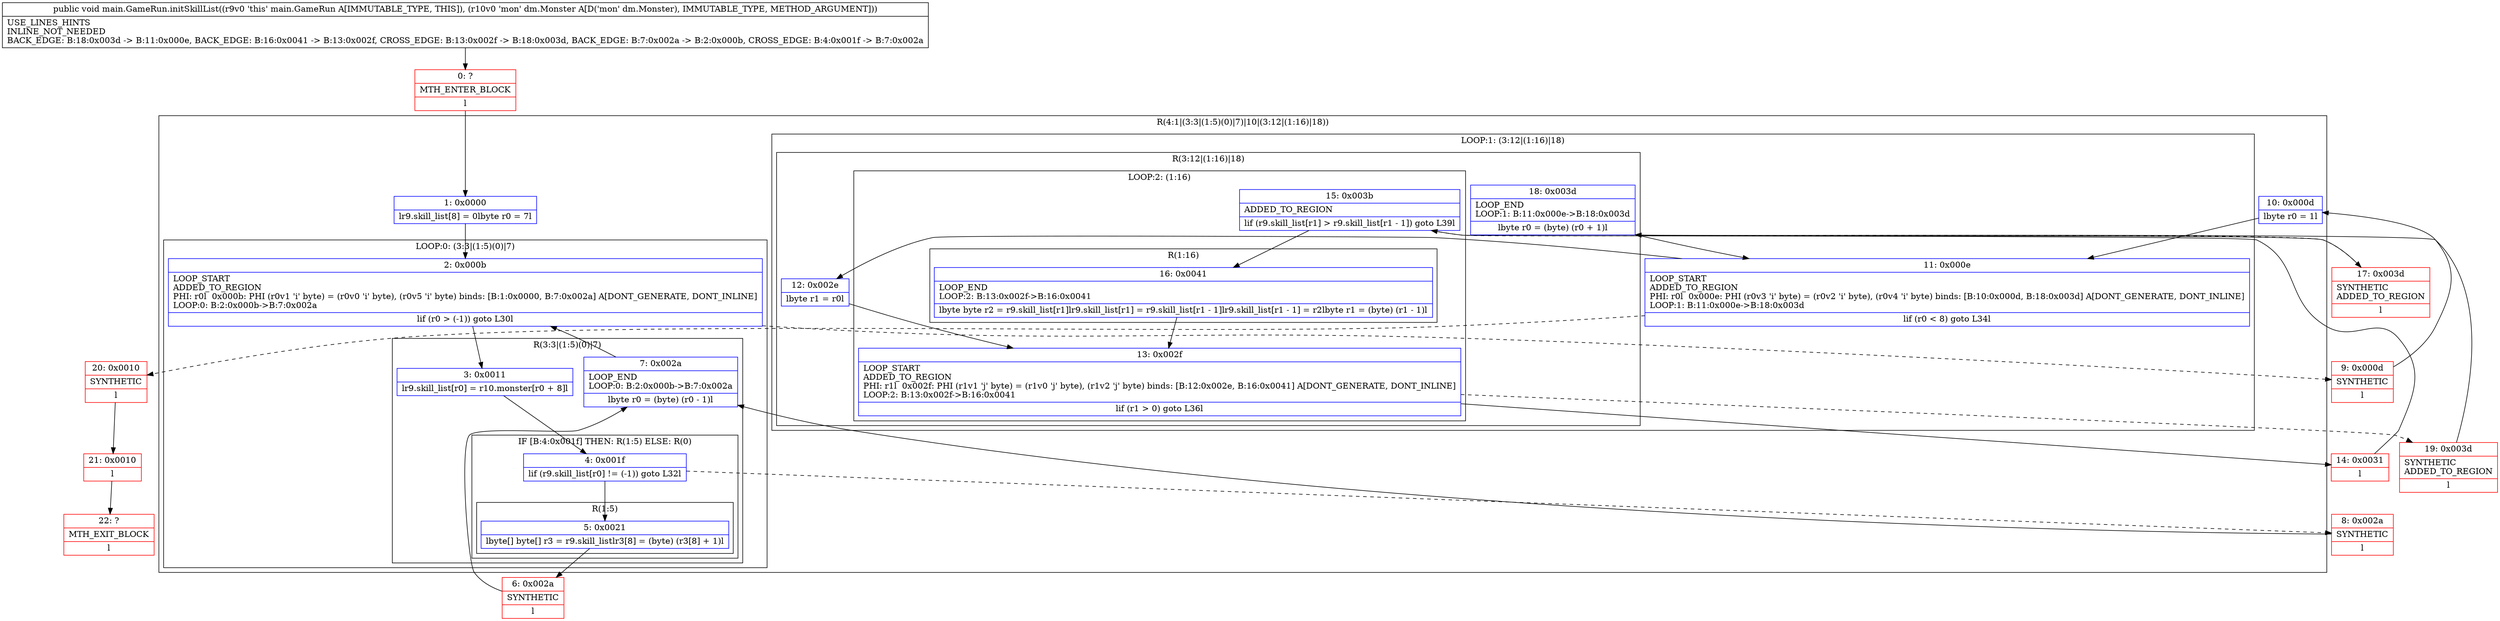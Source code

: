 digraph "CFG formain.GameRun.initSkillList(Ldm\/Monster;)V" {
subgraph cluster_Region_671899822 {
label = "R(4:1|(3:3|(1:5)(0)|7)|10|(3:12|(1:16)|18))";
node [shape=record,color=blue];
Node_1 [shape=record,label="{1\:\ 0x0000|lr9.skill_list[8] = 0lbyte r0 = 7l}"];
subgraph cluster_LoopRegion_1346853399 {
label = "LOOP:0: (3:3|(1:5)(0)|7)";
node [shape=record,color=blue];
Node_2 [shape=record,label="{2\:\ 0x000b|LOOP_START\lADDED_TO_REGION\lPHI: r0l  0x000b: PHI (r0v1 'i' byte) = (r0v0 'i' byte), (r0v5 'i' byte) binds: [B:1:0x0000, B:7:0x002a] A[DONT_GENERATE, DONT_INLINE]\lLOOP:0: B:2:0x000b\-\>B:7:0x002a\l|lif (r0 \> (\-1)) goto L30l}"];
subgraph cluster_Region_1822043296 {
label = "R(3:3|(1:5)(0)|7)";
node [shape=record,color=blue];
Node_3 [shape=record,label="{3\:\ 0x0011|lr9.skill_list[r0] = r10.monster[r0 + 8]l}"];
subgraph cluster_IfRegion_889999247 {
label = "IF [B:4:0x001f] THEN: R(1:5) ELSE: R(0)";
node [shape=record,color=blue];
Node_4 [shape=record,label="{4\:\ 0x001f|lif (r9.skill_list[r0] != (\-1)) goto L32l}"];
subgraph cluster_Region_1913695402 {
label = "R(1:5)";
node [shape=record,color=blue];
Node_5 [shape=record,label="{5\:\ 0x0021|lbyte[] byte[] r3 = r9.skill_listlr3[8] = (byte) (r3[8] + 1)l}"];
}
subgraph cluster_Region_1718047475 {
label = "R(0)";
node [shape=record,color=blue];
}
}
Node_7 [shape=record,label="{7\:\ 0x002a|LOOP_END\lLOOP:0: B:2:0x000b\-\>B:7:0x002a\l|lbyte r0 = (byte) (r0 \- 1)l}"];
}
}
Node_10 [shape=record,label="{10\:\ 0x000d|lbyte r0 = 1l}"];
subgraph cluster_LoopRegion_2119061648 {
label = "LOOP:1: (3:12|(1:16)|18)";
node [shape=record,color=blue];
Node_11 [shape=record,label="{11\:\ 0x000e|LOOP_START\lADDED_TO_REGION\lPHI: r0l  0x000e: PHI (r0v3 'i' byte) = (r0v2 'i' byte), (r0v4 'i' byte) binds: [B:10:0x000d, B:18:0x003d] A[DONT_GENERATE, DONT_INLINE]\lLOOP:1: B:11:0x000e\-\>B:18:0x003d\l|lif (r0 \< 8) goto L34l}"];
subgraph cluster_Region_347286188 {
label = "R(3:12|(1:16)|18)";
node [shape=record,color=blue];
Node_12 [shape=record,label="{12\:\ 0x002e|lbyte r1 = r0l}"];
subgraph cluster_LoopRegion_703724470 {
label = "LOOP:2: (1:16)";
node [shape=record,color=blue];
Node_13 [shape=record,label="{13\:\ 0x002f|LOOP_START\lADDED_TO_REGION\lPHI: r1l  0x002f: PHI (r1v1 'j' byte) = (r1v0 'j' byte), (r1v2 'j' byte) binds: [B:12:0x002e, B:16:0x0041] A[DONT_GENERATE, DONT_INLINE]\lLOOP:2: B:13:0x002f\-\>B:16:0x0041\l|lif (r1 \> 0) goto L36l}"];
Node_15 [shape=record,label="{15\:\ 0x003b|ADDED_TO_REGION\l|lif (r9.skill_list[r1] \> r9.skill_list[r1 \- 1]) goto L39l}"];
subgraph cluster_Region_2127997232 {
label = "R(1:16)";
node [shape=record,color=blue];
Node_16 [shape=record,label="{16\:\ 0x0041|LOOP_END\lLOOP:2: B:13:0x002f\-\>B:16:0x0041\l|lbyte byte r2 = r9.skill_list[r1]lr9.skill_list[r1] = r9.skill_list[r1 \- 1]lr9.skill_list[r1 \- 1] = r2lbyte r1 = (byte) (r1 \- 1)l}"];
}
}
Node_18 [shape=record,label="{18\:\ 0x003d|LOOP_END\lLOOP:1: B:11:0x000e\-\>B:18:0x003d\l|lbyte r0 = (byte) (r0 + 1)l}"];
}
}
}
Node_0 [shape=record,color=red,label="{0\:\ ?|MTH_ENTER_BLOCK\l|l}"];
Node_6 [shape=record,color=red,label="{6\:\ 0x002a|SYNTHETIC\l|l}"];
Node_8 [shape=record,color=red,label="{8\:\ 0x002a|SYNTHETIC\l|l}"];
Node_9 [shape=record,color=red,label="{9\:\ 0x000d|SYNTHETIC\l|l}"];
Node_14 [shape=record,color=red,label="{14\:\ 0x0031|l}"];
Node_17 [shape=record,color=red,label="{17\:\ 0x003d|SYNTHETIC\lADDED_TO_REGION\l|l}"];
Node_19 [shape=record,color=red,label="{19\:\ 0x003d|SYNTHETIC\lADDED_TO_REGION\l|l}"];
Node_20 [shape=record,color=red,label="{20\:\ 0x0010|SYNTHETIC\l|l}"];
Node_21 [shape=record,color=red,label="{21\:\ 0x0010|l}"];
Node_22 [shape=record,color=red,label="{22\:\ ?|MTH_EXIT_BLOCK\l|l}"];
MethodNode[shape=record,label="{public void main.GameRun.initSkillList((r9v0 'this' main.GameRun A[IMMUTABLE_TYPE, THIS]), (r10v0 'mon' dm.Monster A[D('mon' dm.Monster), IMMUTABLE_TYPE, METHOD_ARGUMENT]))  | USE_LINES_HINTS\lINLINE_NOT_NEEDED\lBACK_EDGE: B:18:0x003d \-\> B:11:0x000e, BACK_EDGE: B:16:0x0041 \-\> B:13:0x002f, CROSS_EDGE: B:13:0x002f \-\> B:18:0x003d, BACK_EDGE: B:7:0x002a \-\> B:2:0x000b, CROSS_EDGE: B:4:0x001f \-\> B:7:0x002a\l}"];
MethodNode -> Node_0;
Node_1 -> Node_2;
Node_2 -> Node_3;
Node_2 -> Node_9[style=dashed];
Node_3 -> Node_4;
Node_4 -> Node_5;
Node_4 -> Node_8[style=dashed];
Node_5 -> Node_6;
Node_7 -> Node_2;
Node_10 -> Node_11;
Node_11 -> Node_12;
Node_11 -> Node_20[style=dashed];
Node_12 -> Node_13;
Node_13 -> Node_14;
Node_13 -> Node_19[style=dashed];
Node_15 -> Node_16;
Node_15 -> Node_17[style=dashed];
Node_16 -> Node_13;
Node_18 -> Node_11;
Node_0 -> Node_1;
Node_6 -> Node_7;
Node_8 -> Node_7;
Node_9 -> Node_10;
Node_14 -> Node_15;
Node_17 -> Node_18;
Node_19 -> Node_18;
Node_20 -> Node_21;
Node_21 -> Node_22;
}

